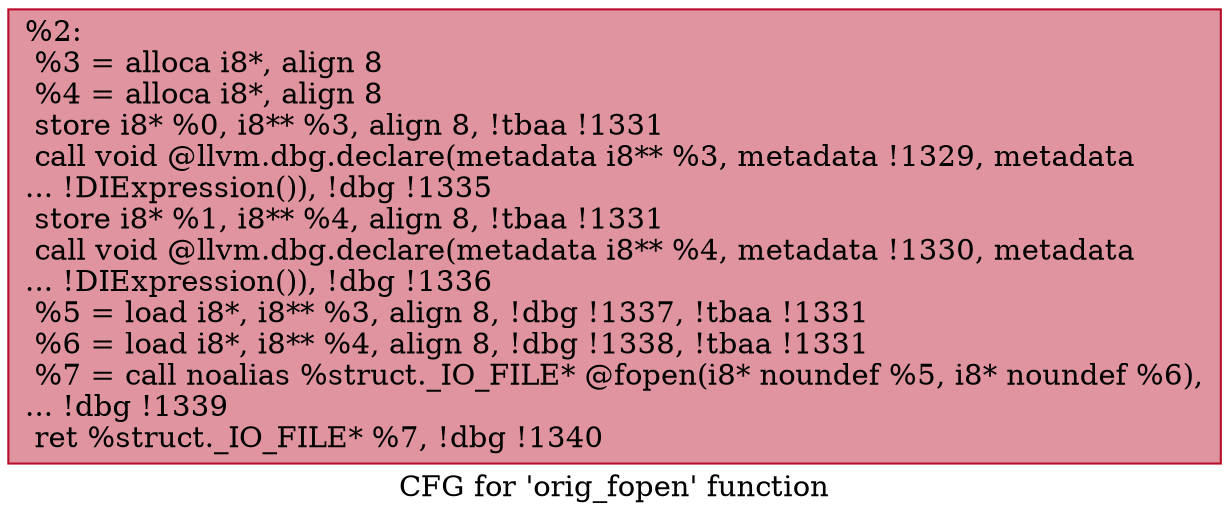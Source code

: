 digraph "CFG for 'orig_fopen' function" {
	label="CFG for 'orig_fopen' function";

	Node0x2004660 [shape=record,color="#b70d28ff", style=filled, fillcolor="#b70d2870",label="{%2:\l  %3 = alloca i8*, align 8\l  %4 = alloca i8*, align 8\l  store i8* %0, i8** %3, align 8, !tbaa !1331\l  call void @llvm.dbg.declare(metadata i8** %3, metadata !1329, metadata\l... !DIExpression()), !dbg !1335\l  store i8* %1, i8** %4, align 8, !tbaa !1331\l  call void @llvm.dbg.declare(metadata i8** %4, metadata !1330, metadata\l... !DIExpression()), !dbg !1336\l  %5 = load i8*, i8** %3, align 8, !dbg !1337, !tbaa !1331\l  %6 = load i8*, i8** %4, align 8, !dbg !1338, !tbaa !1331\l  %7 = call noalias %struct._IO_FILE* @fopen(i8* noundef %5, i8* noundef %6),\l... !dbg !1339\l  ret %struct._IO_FILE* %7, !dbg !1340\l}"];
}
